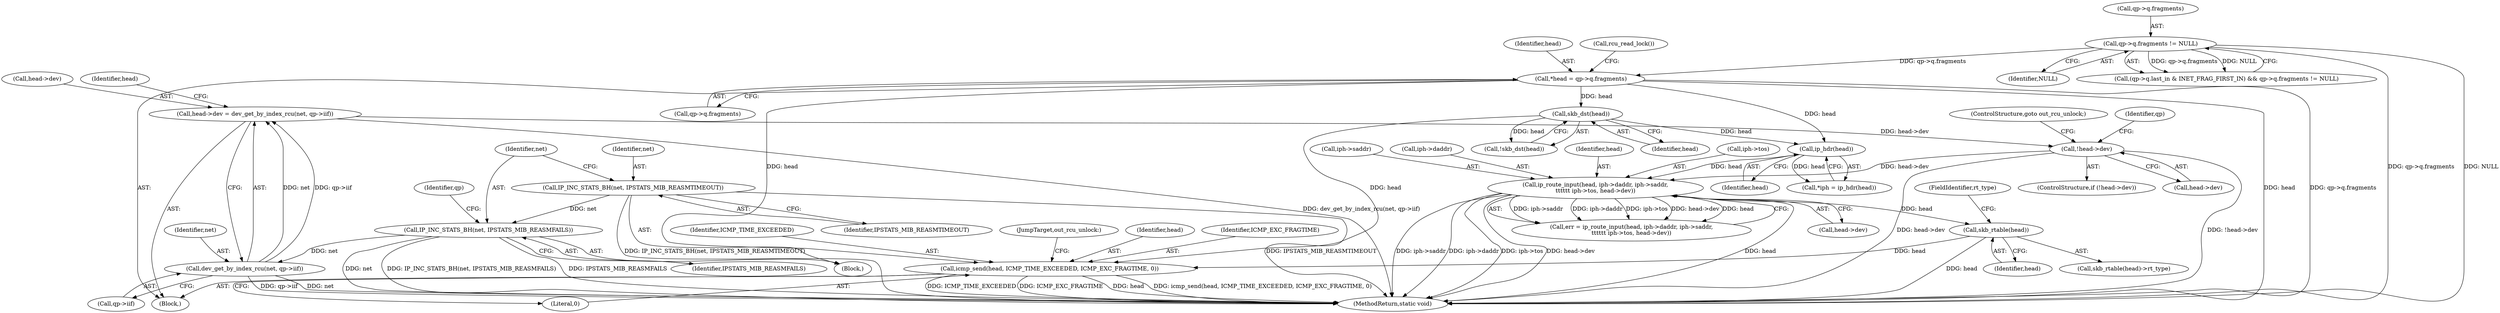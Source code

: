 digraph "1_linux_64f3b9e203bd06855072e295557dca1485a2ecba@API" {
"1000218" [label="(Call,icmp_send(head, ICMP_TIME_EXCEEDED, ICMP_EXC_FRAGTIME, 0))"];
"1000181" [label="(Call,skb_dst(head))"];
"1000150" [label="(Call,*head = qp->q.fragments)"];
"1000141" [label="(Call,qp->q.fragments != NULL)"];
"1000213" [label="(Call,skb_rtable(head))"];
"1000192" [label="(Call,ip_route_input(head, iph->daddr, iph->saddr,\n\t\t\t\t\t\t iph->tos, head->dev))"];
"1000187" [label="(Call,ip_hdr(head))"];
"1000168" [label="(Call,!head->dev)"];
"1000158" [label="(Call,head->dev = dev_get_by_index_rcu(net, qp->iif))"];
"1000162" [label="(Call,dev_get_by_index_rcu(net, qp->iif))"];
"1000129" [label="(Call,IP_INC_STATS_BH(net, IPSTATS_MIB_REASMFAILS))"];
"1000126" [label="(Call,IP_INC_STATS_BH(net, IPSTATS_MIB_REASMTIMEOUT))"];
"1000129" [label="(Call,IP_INC_STATS_BH(net, IPSTATS_MIB_REASMFAILS))"];
"1000105" [label="(Block,)"];
"1000127" [label="(Identifier,net)"];
"1000219" [label="(Identifier,head)"];
"1000157" [label="(Call,rcu_read_lock())"];
"1000131" [label="(Identifier,IPSTATS_MIB_REASMFAILS)"];
"1000200" [label="(Call,iph->tos)"];
"1000197" [label="(Call,iph->saddr)"];
"1000163" [label="(Identifier,net)"];
"1000150" [label="(Call,*head = qp->q.fragments)"];
"1000169" [label="(Call,head->dev)"];
"1000164" [label="(Call,qp->iif)"];
"1000152" [label="(Call,qp->q.fragments)"];
"1000128" [label="(Identifier,IPSTATS_MIB_REASMTIMEOUT)"];
"1000222" [label="(Literal,0)"];
"1000170" [label="(Identifier,head)"];
"1000182" [label="(Identifier,head)"];
"1000221" [label="(Identifier,ICMP_EXC_FRAGTIME)"];
"1000133" [label="(Call,(qp->q.last_in & INET_FRAG_FIRST_IN) && qp->q.fragments != NULL)"];
"1000180" [label="(Call,!skb_dst(head))"];
"1000187" [label="(Call,ip_hdr(head))"];
"1000142" [label="(Call,qp->q.fragments)"];
"1000212" [label="(Call,skb_rtable(head)->rt_type)"];
"1000126" [label="(Call,IP_INC_STATS_BH(net, IPSTATS_MIB_REASMTIMEOUT))"];
"1000192" [label="(Call,ip_route_input(head, iph->daddr, iph->saddr,\n\t\t\t\t\t\t iph->tos, head->dev))"];
"1000218" [label="(Call,icmp_send(head, ICMP_TIME_EXCEEDED, ICMP_EXC_FRAGTIME, 0))"];
"1000141" [label="(Call,qp->q.fragments != NULL)"];
"1000188" [label="(Identifier,head)"];
"1000194" [label="(Call,iph->daddr)"];
"1000214" [label="(Identifier,head)"];
"1000215" [label="(FieldIdentifier,rt_type)"];
"1000148" [label="(Block,)"];
"1000220" [label="(Identifier,ICMP_TIME_EXCEEDED)"];
"1000167" [label="(ControlStructure,if (!head->dev))"];
"1000137" [label="(Identifier,qp)"];
"1000203" [label="(Call,head->dev)"];
"1000159" [label="(Call,head->dev)"];
"1000213" [label="(Call,skb_rtable(head))"];
"1000181" [label="(Call,skb_dst(head))"];
"1000162" [label="(Call,dev_get_by_index_rcu(net, qp->iif))"];
"1000190" [label="(Call,err = ip_route_input(head, iph->daddr, iph->saddr,\n\t\t\t\t\t\t iph->tos, head->dev))"];
"1000223" [label="(JumpTarget,out_rcu_unlock:)"];
"1000168" [label="(Call,!head->dev)"];
"1000158" [label="(Call,head->dev = dev_get_by_index_rcu(net, qp->iif))"];
"1000185" [label="(Call,*iph = ip_hdr(head))"];
"1000235" [label="(MethodReturn,static void)"];
"1000130" [label="(Identifier,net)"];
"1000193" [label="(Identifier,head)"];
"1000151" [label="(Identifier,head)"];
"1000147" [label="(Identifier,NULL)"];
"1000177" [label="(Identifier,qp)"];
"1000172" [label="(ControlStructure,goto out_rcu_unlock;)"];
"1000218" -> "1000148"  [label="AST: "];
"1000218" -> "1000222"  [label="CFG: "];
"1000219" -> "1000218"  [label="AST: "];
"1000220" -> "1000218"  [label="AST: "];
"1000221" -> "1000218"  [label="AST: "];
"1000222" -> "1000218"  [label="AST: "];
"1000223" -> "1000218"  [label="CFG: "];
"1000218" -> "1000235"  [label="DDG: ICMP_EXC_FRAGTIME"];
"1000218" -> "1000235"  [label="DDG: head"];
"1000218" -> "1000235"  [label="DDG: icmp_send(head, ICMP_TIME_EXCEEDED, ICMP_EXC_FRAGTIME, 0)"];
"1000218" -> "1000235"  [label="DDG: ICMP_TIME_EXCEEDED"];
"1000181" -> "1000218"  [label="DDG: head"];
"1000150" -> "1000218"  [label="DDG: head"];
"1000213" -> "1000218"  [label="DDG: head"];
"1000181" -> "1000180"  [label="AST: "];
"1000181" -> "1000182"  [label="CFG: "];
"1000182" -> "1000181"  [label="AST: "];
"1000180" -> "1000181"  [label="CFG: "];
"1000181" -> "1000180"  [label="DDG: head"];
"1000150" -> "1000181"  [label="DDG: head"];
"1000181" -> "1000187"  [label="DDG: head"];
"1000150" -> "1000148"  [label="AST: "];
"1000150" -> "1000152"  [label="CFG: "];
"1000151" -> "1000150"  [label="AST: "];
"1000152" -> "1000150"  [label="AST: "];
"1000157" -> "1000150"  [label="CFG: "];
"1000150" -> "1000235"  [label="DDG: head"];
"1000150" -> "1000235"  [label="DDG: qp->q.fragments"];
"1000141" -> "1000150"  [label="DDG: qp->q.fragments"];
"1000150" -> "1000187"  [label="DDG: head"];
"1000141" -> "1000133"  [label="AST: "];
"1000141" -> "1000147"  [label="CFG: "];
"1000142" -> "1000141"  [label="AST: "];
"1000147" -> "1000141"  [label="AST: "];
"1000133" -> "1000141"  [label="CFG: "];
"1000141" -> "1000235"  [label="DDG: qp->q.fragments"];
"1000141" -> "1000235"  [label="DDG: NULL"];
"1000141" -> "1000133"  [label="DDG: qp->q.fragments"];
"1000141" -> "1000133"  [label="DDG: NULL"];
"1000213" -> "1000212"  [label="AST: "];
"1000213" -> "1000214"  [label="CFG: "];
"1000214" -> "1000213"  [label="AST: "];
"1000215" -> "1000213"  [label="CFG: "];
"1000213" -> "1000235"  [label="DDG: head"];
"1000192" -> "1000213"  [label="DDG: head"];
"1000192" -> "1000190"  [label="AST: "];
"1000192" -> "1000203"  [label="CFG: "];
"1000193" -> "1000192"  [label="AST: "];
"1000194" -> "1000192"  [label="AST: "];
"1000197" -> "1000192"  [label="AST: "];
"1000200" -> "1000192"  [label="AST: "];
"1000203" -> "1000192"  [label="AST: "];
"1000190" -> "1000192"  [label="CFG: "];
"1000192" -> "1000235"  [label="DDG: iph->saddr"];
"1000192" -> "1000235"  [label="DDG: iph->daddr"];
"1000192" -> "1000235"  [label="DDG: iph->tos"];
"1000192" -> "1000235"  [label="DDG: head->dev"];
"1000192" -> "1000235"  [label="DDG: head"];
"1000192" -> "1000190"  [label="DDG: iph->saddr"];
"1000192" -> "1000190"  [label="DDG: iph->daddr"];
"1000192" -> "1000190"  [label="DDG: iph->tos"];
"1000192" -> "1000190"  [label="DDG: head->dev"];
"1000192" -> "1000190"  [label="DDG: head"];
"1000187" -> "1000192"  [label="DDG: head"];
"1000168" -> "1000192"  [label="DDG: head->dev"];
"1000187" -> "1000185"  [label="AST: "];
"1000187" -> "1000188"  [label="CFG: "];
"1000188" -> "1000187"  [label="AST: "];
"1000185" -> "1000187"  [label="CFG: "];
"1000187" -> "1000185"  [label="DDG: head"];
"1000168" -> "1000167"  [label="AST: "];
"1000168" -> "1000169"  [label="CFG: "];
"1000169" -> "1000168"  [label="AST: "];
"1000172" -> "1000168"  [label="CFG: "];
"1000177" -> "1000168"  [label="CFG: "];
"1000168" -> "1000235"  [label="DDG: !head->dev"];
"1000168" -> "1000235"  [label="DDG: head->dev"];
"1000158" -> "1000168"  [label="DDG: head->dev"];
"1000158" -> "1000148"  [label="AST: "];
"1000158" -> "1000162"  [label="CFG: "];
"1000159" -> "1000158"  [label="AST: "];
"1000162" -> "1000158"  [label="AST: "];
"1000170" -> "1000158"  [label="CFG: "];
"1000158" -> "1000235"  [label="DDG: dev_get_by_index_rcu(net, qp->iif)"];
"1000162" -> "1000158"  [label="DDG: net"];
"1000162" -> "1000158"  [label="DDG: qp->iif"];
"1000162" -> "1000164"  [label="CFG: "];
"1000163" -> "1000162"  [label="AST: "];
"1000164" -> "1000162"  [label="AST: "];
"1000162" -> "1000235"  [label="DDG: qp->iif"];
"1000162" -> "1000235"  [label="DDG: net"];
"1000129" -> "1000162"  [label="DDG: net"];
"1000129" -> "1000105"  [label="AST: "];
"1000129" -> "1000131"  [label="CFG: "];
"1000130" -> "1000129"  [label="AST: "];
"1000131" -> "1000129"  [label="AST: "];
"1000137" -> "1000129"  [label="CFG: "];
"1000129" -> "1000235"  [label="DDG: net"];
"1000129" -> "1000235"  [label="DDG: IP_INC_STATS_BH(net, IPSTATS_MIB_REASMFAILS)"];
"1000129" -> "1000235"  [label="DDG: IPSTATS_MIB_REASMFAILS"];
"1000126" -> "1000129"  [label="DDG: net"];
"1000126" -> "1000105"  [label="AST: "];
"1000126" -> "1000128"  [label="CFG: "];
"1000127" -> "1000126"  [label="AST: "];
"1000128" -> "1000126"  [label="AST: "];
"1000130" -> "1000126"  [label="CFG: "];
"1000126" -> "1000235"  [label="DDG: IPSTATS_MIB_REASMTIMEOUT"];
"1000126" -> "1000235"  [label="DDG: IP_INC_STATS_BH(net, IPSTATS_MIB_REASMTIMEOUT)"];
}
